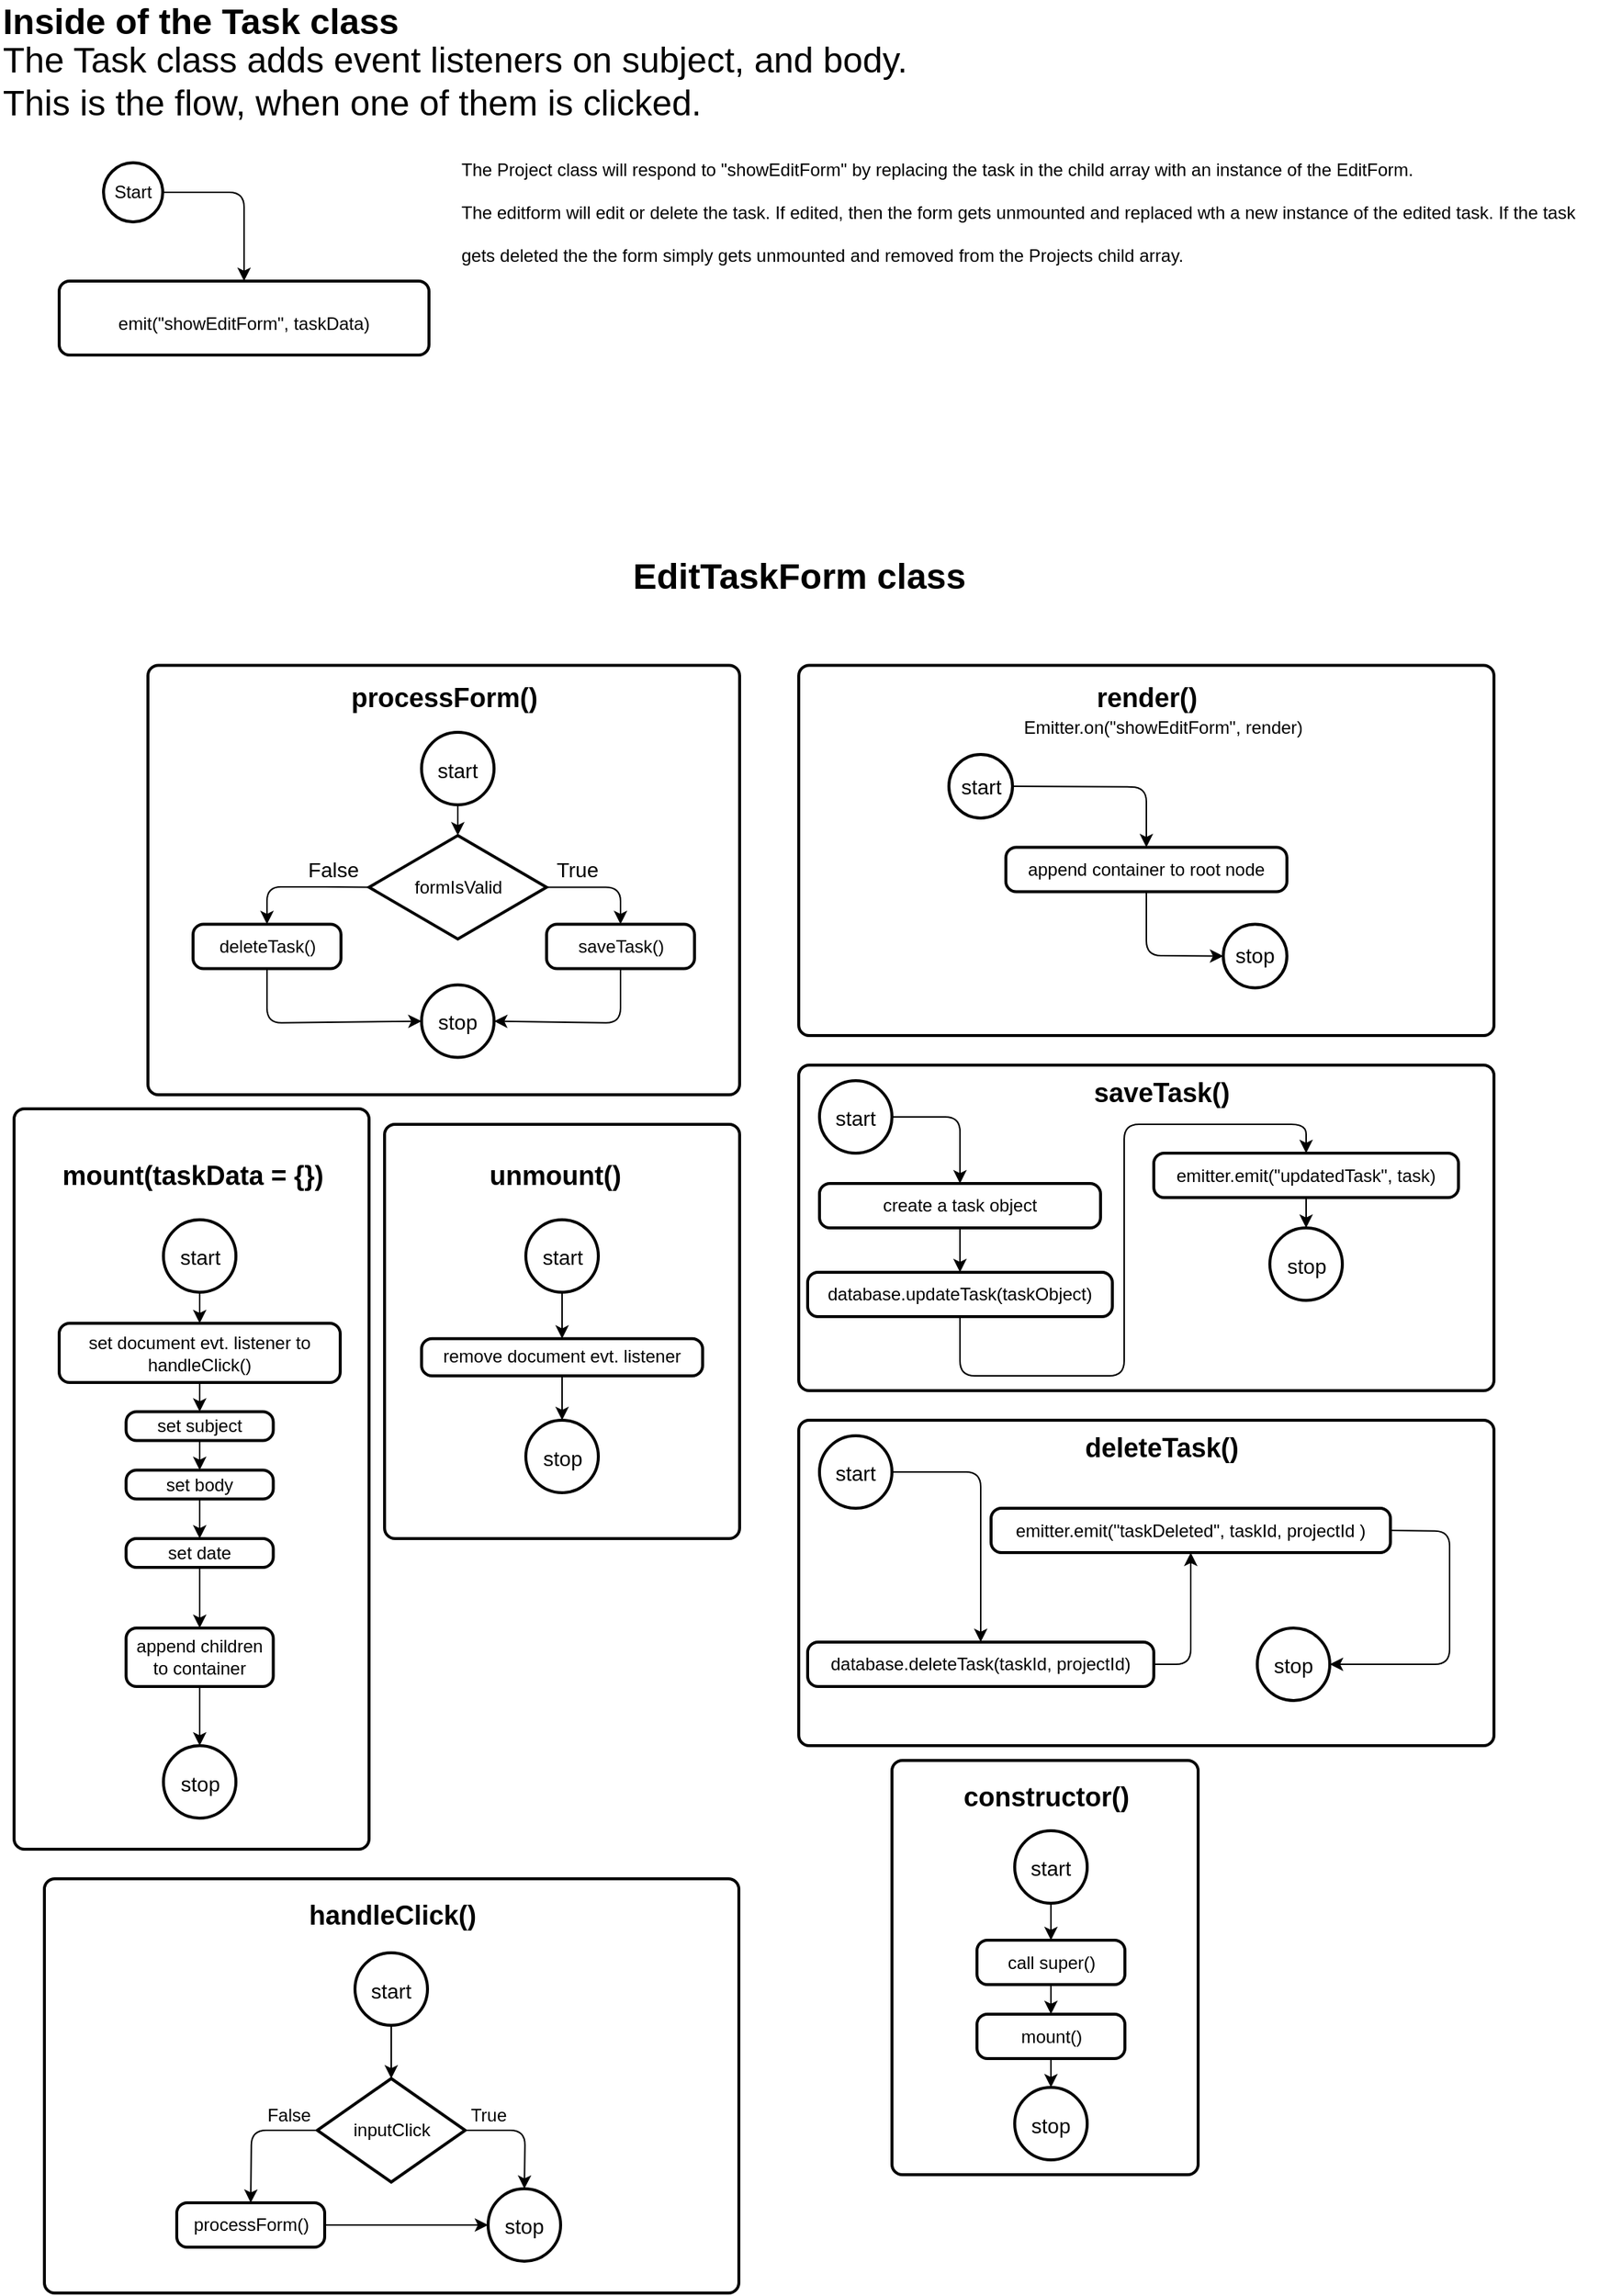<mxfile>
    <diagram id="i-1G-wK5uorMqs0PvSrn" name="Page-1">
        <mxGraphModel dx="1143" dy="777" grid="1" gridSize="10" guides="1" tooltips="1" connect="1" arrows="1" fold="1" page="1" pageScale="1" pageWidth="1100" pageHeight="850" math="0" shadow="0">
            <root>
                <mxCell id="0"/>
                <mxCell id="1" parent="0"/>
                <mxCell id="190" value="" style="rounded=1;whiteSpace=wrap;html=1;absoluteArcSize=1;arcSize=14;strokeWidth=2;fontSize=12;movable=0;resizable=0;rotatable=0;deletable=0;editable=0;connectable=0;" parent="1" vertex="1">
                    <mxGeometry x="613" y="1200" width="207" height="280" as="geometry"/>
                </mxCell>
                <mxCell id="181" value="" style="rounded=1;whiteSpace=wrap;html=1;absoluteArcSize=1;arcSize=14;strokeWidth=2;fontSize=12;movable=0;resizable=0;rotatable=0;deletable=0;editable=0;connectable=0;" parent="1" vertex="1">
                    <mxGeometry x="40" y="1280" width="469.5" height="280" as="geometry"/>
                </mxCell>
                <mxCell id="158" value="" style="rounded=1;whiteSpace=wrap;html=1;absoluteArcSize=1;arcSize=14;strokeWidth=2;fontSize=18;align=center;movable=0;resizable=0;rotatable=0;deletable=0;editable=0;connectable=0;" parent="1" vertex="1">
                    <mxGeometry x="19.5" y="759.5" width="240" height="500.5" as="geometry"/>
                </mxCell>
                <mxCell id="66" value="" style="rounded=1;whiteSpace=wrap;html=1;absoluteArcSize=1;arcSize=14;strokeWidth=2;fontSize=18;movable=0;resizable=0;rotatable=0;deletable=0;editable=0;connectable=0;" parent="1" vertex="1">
                    <mxGeometry x="550" y="459.75" width="470" height="250.25" as="geometry"/>
                </mxCell>
                <mxCell id="65" value="" style="rounded=1;whiteSpace=wrap;html=1;absoluteArcSize=1;arcSize=14;strokeWidth=2;fontSize=18;align=center;movable=0;resizable=0;rotatable=0;deletable=0;editable=0;connectable=0;" parent="1" vertex="1">
                    <mxGeometry x="110" y="459.75" width="400" height="290.25" as="geometry"/>
                </mxCell>
                <mxCell id="17" style="edgeStyle=none;html=1;exitX=1;exitY=0.5;exitDx=0;exitDy=0;exitPerimeter=0;entryX=0.5;entryY=0;entryDx=0;entryDy=0;fontSize=12;" parent="1" source="2" target="16" edge="1">
                    <mxGeometry relative="1" as="geometry">
                        <Array as="points">
                            <mxPoint x="175" y="140"/>
                        </Array>
                    </mxGeometry>
                </mxCell>
                <mxCell id="2" value="Start" style="strokeWidth=2;html=1;shape=mxgraph.flowchart.start_2;whiteSpace=wrap;" parent="1" vertex="1">
                    <mxGeometry x="80" y="120" width="40" height="40" as="geometry"/>
                </mxCell>
                <mxCell id="13" value="&lt;font style=&quot;font-size: 24px&quot;&gt;&lt;b&gt;Inside of the Task class&lt;/b&gt;&lt;/font&gt;" style="text;html=1;align=left;verticalAlign=middle;resizable=0;points=[];autosize=1;strokeColor=none;fillColor=none;" parent="1" vertex="1">
                    <mxGeometry x="10" y="15" width="280" height="20" as="geometry"/>
                </mxCell>
                <mxCell id="14" value="The Task class adds event listeners on subject, and body.&amp;nbsp;&lt;br&gt;This is the flow, when one of them is clicked.&amp;nbsp;" style="text;html=1;align=left;verticalAlign=middle;resizable=0;points=[];autosize=1;strokeColor=none;fillColor=none;fontSize=24;" parent="1" vertex="1">
                    <mxGeometry x="10" y="35" width="630" height="60" as="geometry"/>
                </mxCell>
                <mxCell id="16" value="&lt;font style=&quot;font-size: 12px&quot;&gt;emit(&quot;showEditForm&quot;, taskData)&lt;/font&gt;" style="rounded=1;whiteSpace=wrap;html=1;absoluteArcSize=1;arcSize=14;strokeWidth=2;fontSize=24;align=center;" parent="1" vertex="1">
                    <mxGeometry x="50" y="200" width="250" height="50" as="geometry"/>
                </mxCell>
                <mxCell id="19" value="&lt;font&gt;&lt;font style=&quot;font-size: 12px&quot;&gt;The Project class will respond to &quot;showEditForm&quot; by replacing the task in the child array with an instance of the EditForm.&amp;nbsp;&lt;br&gt;The editform will edit or delete the task. If edited, then the form gets unmounted and replaced wth a new instance of the edited task. If the task&amp;nbsp;&lt;br&gt;gets deleted the the form simply gets unmounted and removed from the Projects child array.&amp;nbsp;&lt;/font&gt;&lt;br&gt;&lt;/font&gt;" style="text;html=1;align=left;verticalAlign=middle;resizable=0;points=[];autosize=1;strokeColor=none;fillColor=none;fontSize=24;" parent="1" vertex="1">
                    <mxGeometry x="320" y="100" width="770" height="100" as="geometry"/>
                </mxCell>
                <mxCell id="122" style="edgeStyle=none;html=1;exitX=0.5;exitY=1;exitDx=0;exitDy=0;entryX=1;entryY=0.5;entryDx=0;entryDy=0;entryPerimeter=0;fontSize=14;" parent="1" target="116" edge="1">
                    <mxGeometry relative="1" as="geometry">
                        <mxPoint x="429.5" y="664.75" as="sourcePoint"/>
                        <Array as="points">
                            <mxPoint x="429.5" y="701.5"/>
                        </Array>
                    </mxGeometry>
                </mxCell>
                <mxCell id="24" value="saveTask()" style="rounded=1;whiteSpace=wrap;html=1;absoluteArcSize=1;arcSize=14;strokeWidth=2;fontSize=12;movable=1;resizable=1;rotatable=1;deletable=1;editable=1;connectable=1;" parent="1" vertex="1">
                    <mxGeometry x="379.5" y="634.75" width="100" height="30" as="geometry"/>
                </mxCell>
                <mxCell id="48" style="edgeStyle=none;html=1;exitX=1;exitY=0.5;exitDx=0;exitDy=0;exitPerimeter=0;entryX=0.5;entryY=0;entryDx=0;entryDy=0;fontSize=14;movable=1;resizable=1;rotatable=1;deletable=1;editable=1;connectable=1;" parent="1" source="25" target="24" edge="1">
                    <mxGeometry relative="1" as="geometry">
                        <mxPoint x="429.5" y="634.75" as="targetPoint"/>
                        <Array as="points">
                            <mxPoint x="429.5" y="609.75"/>
                        </Array>
                    </mxGeometry>
                </mxCell>
                <mxCell id="120" style="edgeStyle=none;html=1;exitX=0;exitY=0.5;exitDx=0;exitDy=0;exitPerimeter=0;entryX=0.5;entryY=0;entryDx=0;entryDy=0;fontSize=14;" parent="1" source="25" target="117" edge="1">
                    <mxGeometry relative="1" as="geometry">
                        <Array as="points">
                            <mxPoint x="219.5" y="609.5"/>
                            <mxPoint x="190.5" y="609.5"/>
                        </Array>
                    </mxGeometry>
                </mxCell>
                <mxCell id="25" value="formIsValid" style="strokeWidth=2;html=1;shape=mxgraph.flowchart.decision;whiteSpace=wrap;fontSize=12;movable=1;resizable=1;rotatable=1;deletable=1;editable=1;connectable=1;" parent="1" vertex="1">
                    <mxGeometry x="259.5" y="574.75" width="120" height="70" as="geometry"/>
                </mxCell>
                <mxCell id="28" value="&lt;font style=&quot;font-size: 14px&quot;&gt;False&lt;/font&gt;" style="text;html=1;align=center;verticalAlign=middle;resizable=1;points=[];autosize=1;strokeColor=none;fillColor=none;fontSize=12;movable=1;rotatable=1;deletable=1;editable=1;connectable=1;" parent="1" vertex="1">
                    <mxGeometry x="209.5" y="587.75" width="50" height="20" as="geometry"/>
                </mxCell>
                <mxCell id="38" value="&lt;font style=&quot;font-size: 14px&quot;&gt;True&lt;/font&gt;" style="text;html=1;align=center;verticalAlign=middle;resizable=1;points=[];autosize=1;strokeColor=none;fillColor=none;fontSize=12;movable=1;rotatable=1;deletable=1;editable=1;connectable=1;" parent="1" vertex="1">
                    <mxGeometry x="379.5" y="587.75" width="40" height="20" as="geometry"/>
                </mxCell>
                <mxCell id="64" value="&lt;font style=&quot;font-size: 18px&quot;&gt;&lt;b&gt;render()&lt;/b&gt;&lt;/font&gt;" style="text;html=1;align=center;verticalAlign=middle;resizable=0;points=[];autosize=1;strokeColor=none;fillColor=none;fontSize=14;movable=0;rotatable=0;deletable=0;editable=0;connectable=0;" parent="1" vertex="1">
                    <mxGeometry x="745" y="471.5" width="80" height="20" as="geometry"/>
                </mxCell>
                <mxCell id="145" style="edgeStyle=none;html=1;exitX=1;exitY=0.5;exitDx=0;exitDy=0;exitPerimeter=0;entryX=0.5;entryY=0;entryDx=0;entryDy=0;fontSize=14;" parent="1" source="67" target="89" edge="1">
                    <mxGeometry relative="1" as="geometry">
                        <Array as="points">
                            <mxPoint x="785" y="542"/>
                        </Array>
                    </mxGeometry>
                </mxCell>
                <mxCell id="67" value="start" style="strokeWidth=2;html=1;shape=mxgraph.flowchart.start_2;whiteSpace=wrap;fontSize=14;movable=1;resizable=1;rotatable=1;deletable=1;editable=1;connectable=1;" parent="1" vertex="1">
                    <mxGeometry x="651.5" y="520" width="43" height="43" as="geometry"/>
                </mxCell>
                <mxCell id="68" value="&lt;font style=&quot;font-size: 18px&quot;&gt;&lt;b&gt;processForm()&lt;/b&gt;&lt;/font&gt;" style="text;html=1;align=center;verticalAlign=middle;resizable=0;points=[];autosize=1;strokeColor=none;fillColor=none;fontSize=18;movable=0;rotatable=0;deletable=0;editable=0;connectable=0;" parent="1" vertex="1">
                    <mxGeometry x="240" y="466.5" width="140" height="30" as="geometry"/>
                </mxCell>
                <mxCell id="146" style="edgeStyle=none;html=1;exitX=0.5;exitY=1;exitDx=0;exitDy=0;entryX=0;entryY=0.5;entryDx=0;entryDy=0;entryPerimeter=0;fontSize=14;" parent="1" source="89" target="97" edge="1">
                    <mxGeometry relative="1" as="geometry">
                        <Array as="points">
                            <mxPoint x="785" y="656"/>
                        </Array>
                    </mxGeometry>
                </mxCell>
                <mxCell id="89" value="append container to root node" style="rounded=1;whiteSpace=wrap;html=1;absoluteArcSize=1;arcSize=14;strokeWidth=2;fontSize=12;movable=1;resizable=1;rotatable=1;deletable=1;editable=1;connectable=1;" parent="1" vertex="1">
                    <mxGeometry x="690" y="582.75" width="190" height="30" as="geometry"/>
                </mxCell>
                <mxCell id="97" value="stop" style="strokeWidth=2;html=1;shape=mxgraph.flowchart.start_2;whiteSpace=wrap;fontSize=14;movable=1;resizable=1;rotatable=1;deletable=1;editable=1;connectable=1;" parent="1" vertex="1">
                    <mxGeometry x="837" y="634.75" width="43" height="43" as="geometry"/>
                </mxCell>
                <mxCell id="99" value="" style="rounded=1;whiteSpace=wrap;html=1;absoluteArcSize=1;arcSize=14;strokeWidth=2;fontSize=18;movable=0;resizable=0;rotatable=0;deletable=0;editable=0;connectable=0;" parent="1" vertex="1">
                    <mxGeometry x="550" y="730" width="470" height="220" as="geometry"/>
                </mxCell>
                <mxCell id="101" value="&lt;font style=&quot;font-size: 18px&quot;&gt;&lt;b&gt;saveTask()&lt;/b&gt;&lt;/font&gt;" style="text;html=1;align=center;verticalAlign=middle;resizable=0;points=[];autosize=1;strokeColor=none;fillColor=none;fontSize=14;movable=0;rotatable=0;deletable=0;editable=0;connectable=0;" parent="1" vertex="1">
                    <mxGeometry x="740" y="739.25" width="110" height="20" as="geometry"/>
                </mxCell>
                <mxCell id="105" style="edgeStyle=none;html=1;exitX=1;exitY=0.5;exitDx=0;exitDy=0;exitPerimeter=0;entryX=0.5;entryY=0;entryDx=0;entryDy=0;fontSize=14;" parent="1" source="102" target="103" edge="1">
                    <mxGeometry relative="1" as="geometry">
                        <Array as="points">
                            <mxPoint x="659" y="765"/>
                        </Array>
                    </mxGeometry>
                </mxCell>
                <mxCell id="102" value="&lt;font style=&quot;font-size: 14px&quot;&gt;start&lt;/font&gt;" style="strokeWidth=2;html=1;shape=mxgraph.flowchart.start_2;whiteSpace=wrap;fontSize=18;" parent="1" vertex="1">
                    <mxGeometry x="564" y="740.5" width="49" height="49" as="geometry"/>
                </mxCell>
                <mxCell id="108" style="edgeStyle=none;html=1;exitX=0.5;exitY=1;exitDx=0;exitDy=0;entryX=0.5;entryY=0;entryDx=0;entryDy=0;fontSize=14;" parent="1" source="103" target="106" edge="1">
                    <mxGeometry relative="1" as="geometry"/>
                </mxCell>
                <mxCell id="103" value="create a task object" style="rounded=1;whiteSpace=wrap;html=1;absoluteArcSize=1;arcSize=14;strokeWidth=2;fontSize=12;movable=1;resizable=1;rotatable=1;deletable=1;editable=1;connectable=1;" parent="1" vertex="1">
                    <mxGeometry x="564" y="810" width="190" height="30" as="geometry"/>
                </mxCell>
                <mxCell id="110" style="edgeStyle=none;html=1;exitX=0.5;exitY=1;exitDx=0;exitDy=0;entryX=0.5;entryY=0;entryDx=0;entryDy=0;fontSize=14;" parent="1" source="106" target="109" edge="1">
                    <mxGeometry relative="1" as="geometry">
                        <Array as="points">
                            <mxPoint x="659" y="940"/>
                            <mxPoint x="770" y="940"/>
                            <mxPoint x="770" y="770"/>
                            <mxPoint x="893" y="770"/>
                        </Array>
                    </mxGeometry>
                </mxCell>
                <mxCell id="106" value="database.updateTask(taskObject)" style="rounded=1;whiteSpace=wrap;html=1;absoluteArcSize=1;arcSize=14;strokeWidth=2;fontSize=12;movable=1;resizable=1;rotatable=1;deletable=1;editable=1;connectable=1;" parent="1" vertex="1">
                    <mxGeometry x="556" y="870" width="206" height="30" as="geometry"/>
                </mxCell>
                <mxCell id="114" style="edgeStyle=none;html=1;exitX=0.5;exitY=1;exitDx=0;exitDy=0;entryX=0.5;entryY=0;entryDx=0;entryDy=0;entryPerimeter=0;fontSize=14;" parent="1" source="109" target="112" edge="1">
                    <mxGeometry relative="1" as="geometry"/>
                </mxCell>
                <mxCell id="109" value="emitter.emit(&quot;updatedTask&quot;, task)" style="rounded=1;whiteSpace=wrap;html=1;absoluteArcSize=1;arcSize=14;strokeWidth=2;fontSize=12;movable=1;resizable=1;rotatable=1;deletable=1;editable=1;connectable=1;" parent="1" vertex="1">
                    <mxGeometry x="790" y="789.5" width="206" height="30" as="geometry"/>
                </mxCell>
                <mxCell id="112" value="&lt;font style=&quot;font-size: 14px&quot;&gt;stop&lt;/font&gt;" style="strokeWidth=2;html=1;shape=mxgraph.flowchart.start_2;whiteSpace=wrap;fontSize=18;" parent="1" vertex="1">
                    <mxGeometry x="868.5" y="840" width="49" height="49" as="geometry"/>
                </mxCell>
                <mxCell id="116" value="&lt;font style=&quot;font-size: 14px&quot;&gt;stop&lt;/font&gt;" style="strokeWidth=2;html=1;shape=mxgraph.flowchart.start_2;whiteSpace=wrap;fontSize=18;" parent="1" vertex="1">
                    <mxGeometry x="295" y="675.75" width="49" height="49" as="geometry"/>
                </mxCell>
                <mxCell id="121" style="edgeStyle=none;html=1;exitX=0.5;exitY=1;exitDx=0;exitDy=0;entryX=0;entryY=0.5;entryDx=0;entryDy=0;entryPerimeter=0;fontSize=14;" parent="1" source="117" target="116" edge="1">
                    <mxGeometry relative="1" as="geometry">
                        <Array as="points">
                            <mxPoint x="190.5" y="701.5"/>
                        </Array>
                    </mxGeometry>
                </mxCell>
                <mxCell id="117" value="deleteTask()" style="rounded=1;whiteSpace=wrap;html=1;absoluteArcSize=1;arcSize=14;strokeWidth=2;fontSize=12;movable=1;resizable=1;rotatable=1;deletable=1;editable=1;connectable=1;" parent="1" vertex="1">
                    <mxGeometry x="140.5" y="634.75" width="100" height="30" as="geometry"/>
                </mxCell>
                <mxCell id="123" value="" style="rounded=1;whiteSpace=wrap;html=1;absoluteArcSize=1;arcSize=14;strokeWidth=2;fontSize=18;movable=0;resizable=0;rotatable=0;deletable=0;editable=0;connectable=0;" parent="1" vertex="1">
                    <mxGeometry x="550" y="970" width="470" height="220" as="geometry"/>
                </mxCell>
                <mxCell id="124" value="&lt;font style=&quot;font-size: 18px&quot;&gt;&lt;b&gt;deleteTask()&lt;/b&gt;&lt;/font&gt;" style="text;html=1;align=center;verticalAlign=middle;resizable=0;points=[];autosize=1;strokeColor=none;fillColor=none;fontSize=14;movable=0;rotatable=0;deletable=0;editable=0;connectable=0;" parent="1" vertex="1">
                    <mxGeometry x="735" y="979.25" width="120" height="20" as="geometry"/>
                </mxCell>
                <mxCell id="125" style="edgeStyle=none;html=1;exitX=1;exitY=0.5;exitDx=0;exitDy=0;exitPerimeter=0;fontSize=14;" parent="1" source="126" target="130" edge="1">
                    <mxGeometry relative="1" as="geometry">
                        <mxPoint x="659" y="1050" as="targetPoint"/>
                        <Array as="points">
                            <mxPoint x="673" y="1005"/>
                        </Array>
                    </mxGeometry>
                </mxCell>
                <mxCell id="126" value="&lt;font style=&quot;font-size: 14px&quot;&gt;start&lt;/font&gt;" style="strokeWidth=2;html=1;shape=mxgraph.flowchart.start_2;whiteSpace=wrap;fontSize=18;" parent="1" vertex="1">
                    <mxGeometry x="564" y="980.5" width="49" height="49" as="geometry"/>
                </mxCell>
                <mxCell id="137" style="edgeStyle=none;html=1;exitX=1;exitY=0.5;exitDx=0;exitDy=0;entryX=0.5;entryY=1;entryDx=0;entryDy=0;fontSize=14;" parent="1" source="130" target="132" edge="1">
                    <mxGeometry relative="1" as="geometry">
                        <Array as="points">
                            <mxPoint x="815" y="1135"/>
                        </Array>
                    </mxGeometry>
                </mxCell>
                <mxCell id="130" value="database.deleteTask(taskId, projectId)" style="rounded=1;whiteSpace=wrap;html=1;absoluteArcSize=1;arcSize=14;strokeWidth=2;fontSize=12;movable=1;resizable=1;rotatable=1;deletable=1;editable=1;connectable=1;" parent="1" vertex="1">
                    <mxGeometry x="556" y="1120" width="234" height="30" as="geometry"/>
                </mxCell>
                <mxCell id="139" style="edgeStyle=none;html=1;exitX=1;exitY=0.5;exitDx=0;exitDy=0;entryX=1;entryY=0.5;entryDx=0;entryDy=0;entryPerimeter=0;fontSize=14;" parent="1" source="132" target="133" edge="1">
                    <mxGeometry relative="1" as="geometry">
                        <Array as="points">
                            <mxPoint x="990" y="1045"/>
                            <mxPoint x="990" y="1135"/>
                        </Array>
                    </mxGeometry>
                </mxCell>
                <mxCell id="132" value="emitter.emit(&quot;taskDeleted&quot;, taskId, projectId )" style="rounded=1;whiteSpace=wrap;html=1;absoluteArcSize=1;arcSize=14;strokeWidth=2;fontSize=12;movable=1;resizable=1;rotatable=1;deletable=1;editable=1;connectable=1;" parent="1" vertex="1">
                    <mxGeometry x="680" y="1029.5" width="270" height="30" as="geometry"/>
                </mxCell>
                <mxCell id="133" value="&lt;font style=&quot;font-size: 14px&quot;&gt;stop&lt;/font&gt;" style="strokeWidth=2;html=1;shape=mxgraph.flowchart.start_2;whiteSpace=wrap;fontSize=18;" parent="1" vertex="1">
                    <mxGeometry x="860" y="1110.5" width="49" height="49" as="geometry"/>
                </mxCell>
                <mxCell id="141" style="edgeStyle=none;html=1;exitX=0.5;exitY=1;exitDx=0;exitDy=0;exitPerimeter=0;entryX=0.5;entryY=0;entryDx=0;entryDy=0;entryPerimeter=0;fontSize=14;" parent="1" target="25" edge="1">
                    <mxGeometry relative="1" as="geometry">
                        <mxPoint x="319.5" y="544.75" as="sourcePoint"/>
                    </mxGeometry>
                </mxCell>
                <mxCell id="140" value="&lt;font style=&quot;font-size: 14px&quot;&gt;start&lt;/font&gt;" style="strokeWidth=2;html=1;shape=mxgraph.flowchart.start_2;whiteSpace=wrap;fontSize=18;" parent="1" vertex="1">
                    <mxGeometry x="295" y="505" width="49" height="49" as="geometry"/>
                </mxCell>
                <mxCell id="142" value="" style="rounded=1;whiteSpace=wrap;html=1;absoluteArcSize=1;arcSize=14;strokeWidth=2;fontSize=18;align=center;movable=0;resizable=0;rotatable=0;deletable=0;editable=0;connectable=0;" parent="1" vertex="1">
                    <mxGeometry x="270" y="770" width="240" height="280" as="geometry"/>
                </mxCell>
                <mxCell id="143" value="&lt;font style=&quot;font-size: 18px&quot;&gt;&lt;b&gt;mount(taskData = {})&lt;/b&gt;&lt;/font&gt;" style="text;html=1;align=center;verticalAlign=middle;resizable=0;points=[];autosize=1;strokeColor=none;fillColor=none;fontSize=18;movable=0;rotatable=0;deletable=0;editable=0;connectable=0;" parent="1" vertex="1">
                    <mxGeometry x="44.5" y="789.5" width="190" height="30" as="geometry"/>
                </mxCell>
                <mxCell id="157" style="edgeStyle=none;html=1;exitX=0.5;exitY=1;exitDx=0;exitDy=0;exitPerimeter=0;entryX=0.5;entryY=0;entryDx=0;entryDy=0;fontSize=14;" parent="1" source="147" target="148" edge="1">
                    <mxGeometry relative="1" as="geometry"/>
                </mxCell>
                <mxCell id="147" value="&lt;font style=&quot;font-size: 14px&quot;&gt;start&lt;/font&gt;" style="strokeWidth=2;html=1;shape=mxgraph.flowchart.start_2;whiteSpace=wrap;fontSize=18;" parent="1" vertex="1">
                    <mxGeometry x="120.5" y="834.5" width="49" height="49" as="geometry"/>
                </mxCell>
                <mxCell id="153" style="edgeStyle=none;html=1;exitX=0.5;exitY=1;exitDx=0;exitDy=0;entryX=0.5;entryY=0;entryDx=0;entryDy=0;fontSize=14;" parent="1" source="148" target="150" edge="1">
                    <mxGeometry relative="1" as="geometry"/>
                </mxCell>
                <mxCell id="148" value="set document evt. listener to handleClick()" style="rounded=1;whiteSpace=wrap;html=1;absoluteArcSize=1;arcSize=14;strokeWidth=2;fontSize=12;movable=1;resizable=1;rotatable=1;deletable=1;editable=1;connectable=1;" parent="1" vertex="1">
                    <mxGeometry x="50" y="904.5" width="190" height="40" as="geometry"/>
                </mxCell>
                <mxCell id="154" style="edgeStyle=none;html=1;exitX=0.5;exitY=1;exitDx=0;exitDy=0;entryX=0.5;entryY=0;entryDx=0;entryDy=0;fontSize=14;" parent="1" source="150" target="151" edge="1">
                    <mxGeometry relative="1" as="geometry"/>
                </mxCell>
                <mxCell id="150" value="set subject" style="rounded=1;whiteSpace=wrap;html=1;absoluteArcSize=1;arcSize=14;strokeWidth=2;fontSize=12;movable=1;resizable=1;rotatable=1;deletable=1;editable=1;connectable=1;" parent="1" vertex="1">
                    <mxGeometry x="95.25" y="964.25" width="99.5" height="19.5" as="geometry"/>
                </mxCell>
                <mxCell id="155" style="edgeStyle=none;html=1;exitX=0.5;exitY=1;exitDx=0;exitDy=0;entryX=0.5;entryY=0;entryDx=0;entryDy=0;fontSize=14;" parent="1" source="151" target="152" edge="1">
                    <mxGeometry relative="1" as="geometry"/>
                </mxCell>
                <mxCell id="151" value="set body" style="rounded=1;whiteSpace=wrap;html=1;absoluteArcSize=1;arcSize=14;strokeWidth=2;fontSize=12;movable=1;resizable=1;rotatable=1;deletable=1;editable=1;connectable=1;" parent="1" vertex="1">
                    <mxGeometry x="95.25" y="1003.75" width="99.5" height="19.5" as="geometry"/>
                </mxCell>
                <mxCell id="197" style="edgeStyle=none;html=1;exitX=0.5;exitY=1;exitDx=0;exitDy=0;entryX=0.5;entryY=0;entryDx=0;entryDy=0;fontSize=24;" parent="1" source="152" target="195" edge="1">
                    <mxGeometry relative="1" as="geometry"/>
                </mxCell>
                <mxCell id="152" value="set date" style="rounded=1;whiteSpace=wrap;html=1;absoluteArcSize=1;arcSize=14;strokeWidth=2;fontSize=12;movable=1;resizable=1;rotatable=1;deletable=1;editable=1;connectable=1;" parent="1" vertex="1">
                    <mxGeometry x="95.25" y="1050" width="99.5" height="19.5" as="geometry"/>
                </mxCell>
                <mxCell id="159" value="&lt;font style=&quot;font-size: 18px&quot;&gt;&lt;b&gt;unmount()&lt;/b&gt;&lt;/font&gt;" style="text;html=1;align=center;verticalAlign=middle;resizable=0;points=[];autosize=1;strokeColor=none;fillColor=none;fontSize=18;movable=0;rotatable=0;deletable=0;editable=0;connectable=0;" parent="1" vertex="1">
                    <mxGeometry x="334.5" y="789.5" width="100" height="30" as="geometry"/>
                </mxCell>
                <mxCell id="162" style="edgeStyle=none;html=1;exitX=0.5;exitY=1;exitDx=0;exitDy=0;exitPerimeter=0;entryX=0.5;entryY=0;entryDx=0;entryDy=0;fontSize=14;" parent="1" source="160" target="161" edge="1">
                    <mxGeometry relative="1" as="geometry"/>
                </mxCell>
                <mxCell id="160" value="&lt;font style=&quot;font-size: 14px&quot;&gt;start&lt;/font&gt;" style="strokeWidth=2;html=1;shape=mxgraph.flowchart.start_2;whiteSpace=wrap;fontSize=18;" parent="1" vertex="1">
                    <mxGeometry x="365.5" y="834.5" width="49" height="49" as="geometry"/>
                </mxCell>
                <mxCell id="166" style="edgeStyle=none;html=1;exitX=0.5;exitY=1;exitDx=0;exitDy=0;entryX=0.5;entryY=0;entryDx=0;entryDy=0;entryPerimeter=0;fontSize=14;" parent="1" source="161" target="165" edge="1">
                    <mxGeometry relative="1" as="geometry"/>
                </mxCell>
                <mxCell id="161" value="remove document evt. listener" style="rounded=1;whiteSpace=wrap;html=1;absoluteArcSize=1;arcSize=14;strokeWidth=2;fontSize=12;movable=1;resizable=1;rotatable=1;deletable=1;editable=1;connectable=1;" parent="1" vertex="1">
                    <mxGeometry x="295" y="914.88" width="190" height="25.12" as="geometry"/>
                </mxCell>
                <mxCell id="163" value="&lt;font style=&quot;font-size: 14px&quot;&gt;stop&lt;/font&gt;" style="strokeWidth=2;html=1;shape=mxgraph.flowchart.start_2;whiteSpace=wrap;fontSize=18;" parent="1" vertex="1">
                    <mxGeometry x="120.5" y="1190" width="49" height="49" as="geometry"/>
                </mxCell>
                <mxCell id="165" value="&lt;font style=&quot;font-size: 14px&quot;&gt;stop&lt;/font&gt;" style="strokeWidth=2;html=1;shape=mxgraph.flowchart.start_2;whiteSpace=wrap;fontSize=18;" parent="1" vertex="1">
                    <mxGeometry x="365.5" y="970" width="49" height="49" as="geometry"/>
                </mxCell>
                <mxCell id="175" style="edgeStyle=none;html=1;exitX=0.5;exitY=1;exitDx=0;exitDy=0;exitPerimeter=0;fontSize=12;" parent="1" source="168" target="169" edge="1">
                    <mxGeometry relative="1" as="geometry"/>
                </mxCell>
                <mxCell id="168" value="&lt;font style=&quot;font-size: 14px&quot;&gt;start&lt;/font&gt;" style="strokeWidth=2;html=1;shape=mxgraph.flowchart.start_2;whiteSpace=wrap;fontSize=18;" parent="1" vertex="1">
                    <mxGeometry x="250" y="1330" width="49" height="49" as="geometry"/>
                </mxCell>
                <mxCell id="176" style="edgeStyle=none;html=1;exitX=1;exitY=0.5;exitDx=0;exitDy=0;exitPerimeter=0;entryX=0.5;entryY=0;entryDx=0;entryDy=0;entryPerimeter=0;fontSize=12;" parent="1" source="169" target="172" edge="1">
                    <mxGeometry relative="1" as="geometry">
                        <Array as="points">
                            <mxPoint x="365" y="1450"/>
                        </Array>
                    </mxGeometry>
                </mxCell>
                <mxCell id="177" style="edgeStyle=none;html=1;exitX=0;exitY=0.5;exitDx=0;exitDy=0;exitPerimeter=0;entryX=0.5;entryY=0;entryDx=0;entryDy=0;fontSize=12;" parent="1" source="169" target="173" edge="1">
                    <mxGeometry relative="1" as="geometry">
                        <Array as="points">
                            <mxPoint x="180" y="1450"/>
                        </Array>
                    </mxGeometry>
                </mxCell>
                <mxCell id="169" value="inputClick" style="strokeWidth=2;html=1;shape=mxgraph.flowchart.decision;whiteSpace=wrap;fontSize=12;" parent="1" vertex="1">
                    <mxGeometry x="224.5" y="1415" width="100" height="70" as="geometry"/>
                </mxCell>
                <mxCell id="172" value="&lt;font style=&quot;font-size: 14px&quot;&gt;stop&lt;/font&gt;" style="strokeWidth=2;html=1;shape=mxgraph.flowchart.start_2;whiteSpace=wrap;fontSize=18;" parent="1" vertex="1">
                    <mxGeometry x="340" y="1489.5" width="49" height="49" as="geometry"/>
                </mxCell>
                <mxCell id="178" style="edgeStyle=none;html=1;exitX=1;exitY=0.5;exitDx=0;exitDy=0;fontSize=12;" parent="1" source="173" target="172" edge="1">
                    <mxGeometry relative="1" as="geometry"/>
                </mxCell>
                <mxCell id="173" value="processForm()" style="rounded=1;whiteSpace=wrap;html=1;absoluteArcSize=1;arcSize=14;strokeWidth=2;fontSize=12;movable=1;resizable=1;rotatable=1;deletable=1;editable=1;connectable=1;" parent="1" vertex="1">
                    <mxGeometry x="129.5" y="1499" width="100" height="30" as="geometry"/>
                </mxCell>
                <mxCell id="179" value="True" style="text;html=1;align=center;verticalAlign=middle;resizable=0;points=[];autosize=1;strokeColor=none;fillColor=none;fontSize=12;" parent="1" vertex="1">
                    <mxGeometry x="320" y="1430" width="40" height="20" as="geometry"/>
                </mxCell>
                <mxCell id="180" value="False" style="text;html=1;align=center;verticalAlign=middle;resizable=0;points=[];autosize=1;strokeColor=none;fillColor=none;fontSize=12;" parent="1" vertex="1">
                    <mxGeometry x="184.5" y="1430" width="40" height="20" as="geometry"/>
                </mxCell>
                <mxCell id="182" value="&lt;font style=&quot;font-size: 18px&quot;&gt;&lt;b&gt;handleClick()&lt;/b&gt;&lt;/font&gt;" style="text;html=1;align=center;verticalAlign=middle;resizable=0;points=[];autosize=1;strokeColor=none;fillColor=none;fontSize=18;movable=0;rotatable=0;deletable=0;editable=0;connectable=0;" parent="1" vertex="1">
                    <mxGeometry x="209.5" y="1290" width="130" height="30" as="geometry"/>
                </mxCell>
                <mxCell id="187" style="edgeStyle=none;html=1;exitX=0.5;exitY=1;exitDx=0;exitDy=0;exitPerimeter=0;entryX=0.5;entryY=0;entryDx=0;entryDy=0;fontSize=12;" parent="1" source="183" target="184" edge="1">
                    <mxGeometry relative="1" as="geometry"/>
                </mxCell>
                <mxCell id="183" value="&lt;font style=&quot;font-size: 14px&quot;&gt;start&lt;/font&gt;" style="strokeWidth=2;html=1;shape=mxgraph.flowchart.start_2;whiteSpace=wrap;fontSize=18;" parent="1" vertex="1">
                    <mxGeometry x="696" y="1247.5" width="49" height="49" as="geometry"/>
                </mxCell>
                <mxCell id="188" style="edgeStyle=none;html=1;exitX=0.5;exitY=1;exitDx=0;exitDy=0;entryX=0.5;entryY=0;entryDx=0;entryDy=0;fontSize=12;" parent="1" source="184" target="185" edge="1">
                    <mxGeometry relative="1" as="geometry"/>
                </mxCell>
                <mxCell id="184" value="call super()" style="rounded=1;whiteSpace=wrap;html=1;absoluteArcSize=1;arcSize=14;strokeWidth=2;fontSize=12;movable=1;resizable=1;rotatable=1;deletable=1;editable=1;connectable=1;" parent="1" vertex="1">
                    <mxGeometry x="670.5" y="1321.5" width="100" height="30" as="geometry"/>
                </mxCell>
                <mxCell id="189" style="edgeStyle=none;html=1;exitX=0.5;exitY=1;exitDx=0;exitDy=0;entryX=0.5;entryY=0;entryDx=0;entryDy=0;entryPerimeter=0;fontSize=12;" parent="1" source="185" target="186" edge="1">
                    <mxGeometry relative="1" as="geometry"/>
                </mxCell>
                <mxCell id="185" value="mount()" style="rounded=1;whiteSpace=wrap;html=1;absoluteArcSize=1;arcSize=14;strokeWidth=2;fontSize=12;movable=1;resizable=1;rotatable=1;deletable=1;editable=1;connectable=1;" parent="1" vertex="1">
                    <mxGeometry x="670.5" y="1371.5" width="100" height="30" as="geometry"/>
                </mxCell>
                <mxCell id="186" value="&lt;font style=&quot;font-size: 14px&quot;&gt;stop&lt;/font&gt;" style="strokeWidth=2;html=1;shape=mxgraph.flowchart.start_2;whiteSpace=wrap;fontSize=18;" parent="1" vertex="1">
                    <mxGeometry x="696" y="1421" width="49" height="49" as="geometry"/>
                </mxCell>
                <mxCell id="191" value="&lt;font style=&quot;font-size: 18px&quot;&gt;&lt;b&gt;constructor()&lt;/b&gt;&lt;/font&gt;" style="text;html=1;align=center;verticalAlign=middle;resizable=0;points=[];autosize=1;strokeColor=none;fillColor=none;fontSize=18;movable=0;rotatable=0;deletable=0;editable=0;connectable=0;" parent="1" vertex="1">
                    <mxGeometry x="651.5" y="1210" width="130" height="30" as="geometry"/>
                </mxCell>
                <mxCell id="192" value="&lt;span style=&quot;text-align: left&quot;&gt;&lt;font style=&quot;font-size: 12px&quot;&gt;Emitter.on(&quot;showEditForm&quot;, render)&lt;/font&gt;&lt;/span&gt;" style="text;html=1;align=center;verticalAlign=middle;resizable=0;points=[];autosize=1;strokeColor=none;fillColor=none;" parent="1" vertex="1">
                    <mxGeometry x="696" y="491.5" width="200" height="20" as="geometry"/>
                </mxCell>
                <mxCell id="193" value="&lt;font style=&quot;font-size: 24px&quot;&gt;&lt;b&gt;EditTaskForm class&lt;/b&gt;&lt;/font&gt;" style="text;html=1;align=center;verticalAlign=middle;resizable=0;points=[];autosize=1;strokeColor=none;fillColor=none;fontSize=12;" parent="1" vertex="1">
                    <mxGeometry x="430" y="390" width="240" height="20" as="geometry"/>
                </mxCell>
                <mxCell id="198" style="edgeStyle=none;html=1;exitX=0.5;exitY=1;exitDx=0;exitDy=0;fontSize=24;" parent="1" source="195" target="163" edge="1">
                    <mxGeometry relative="1" as="geometry"/>
                </mxCell>
                <mxCell id="195" value="append children to container" style="rounded=1;whiteSpace=wrap;html=1;absoluteArcSize=1;arcSize=14;strokeWidth=2;fontSize=12;movable=1;resizable=1;rotatable=1;deletable=1;editable=1;connectable=1;" parent="1" vertex="1">
                    <mxGeometry x="95.25" y="1110.5" width="99.5" height="39.5" as="geometry"/>
                </mxCell>
            </root>
        </mxGraphModel>
    </diagram>
</mxfile>